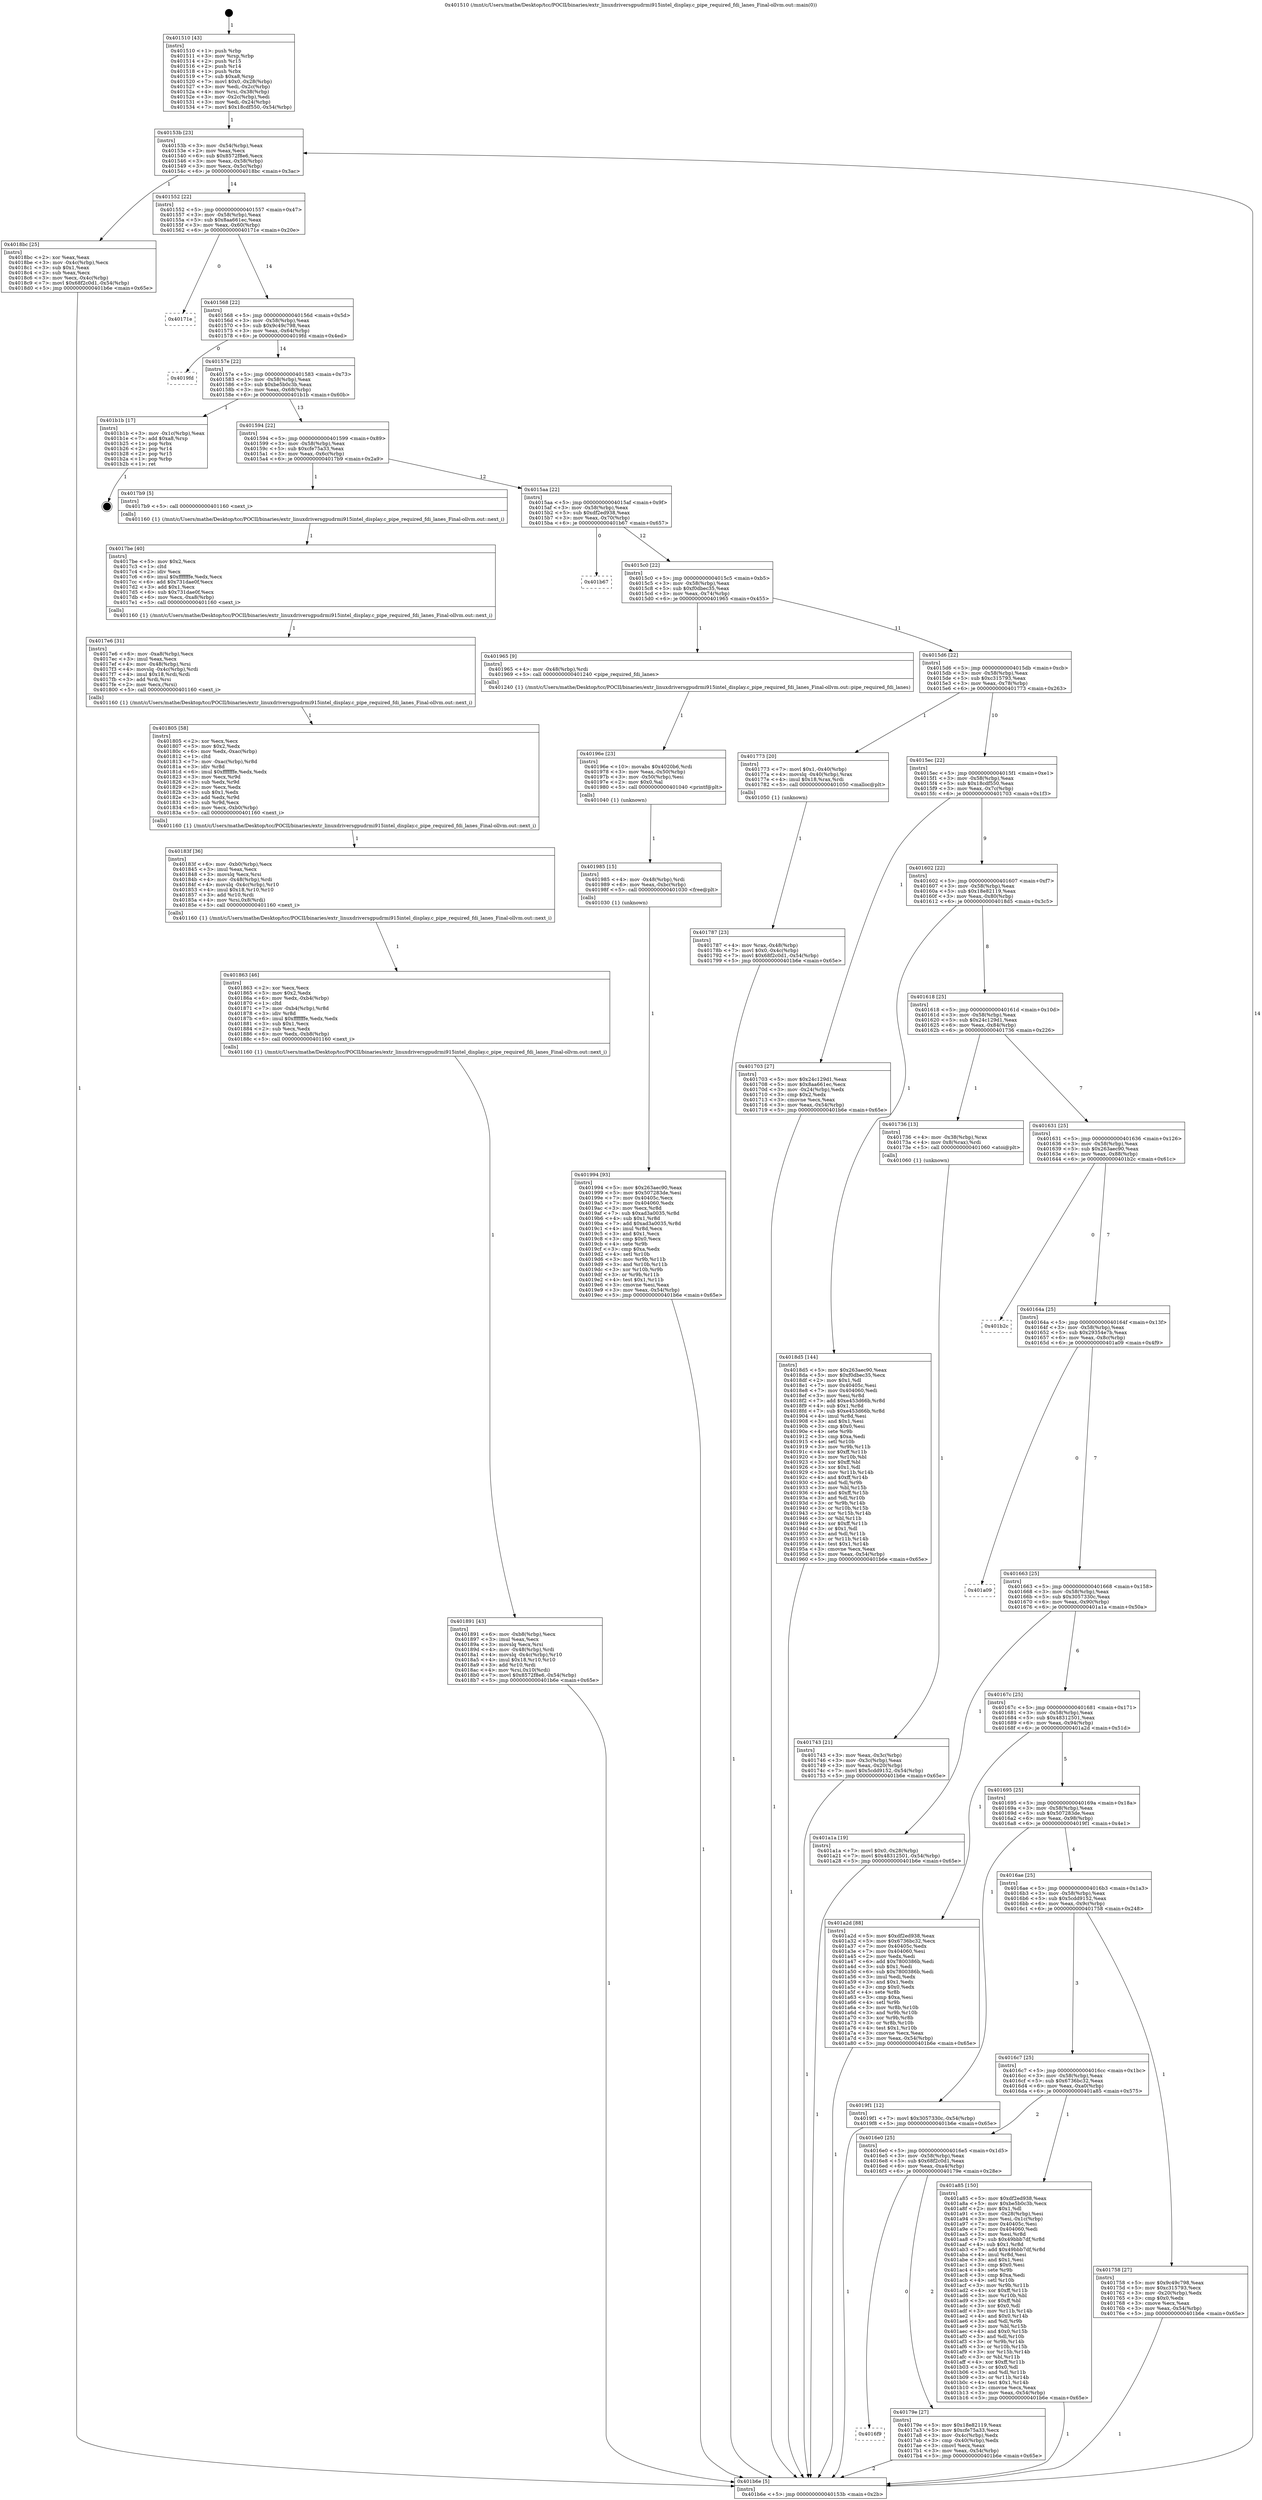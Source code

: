 digraph "0x401510" {
  label = "0x401510 (/mnt/c/Users/mathe/Desktop/tcc/POCII/binaries/extr_linuxdriversgpudrmi915intel_display.c_pipe_required_fdi_lanes_Final-ollvm.out::main(0))"
  labelloc = "t"
  node[shape=record]

  Entry [label="",width=0.3,height=0.3,shape=circle,fillcolor=black,style=filled]
  "0x40153b" [label="{
     0x40153b [23]\l
     | [instrs]\l
     &nbsp;&nbsp;0x40153b \<+3\>: mov -0x54(%rbp),%eax\l
     &nbsp;&nbsp;0x40153e \<+2\>: mov %eax,%ecx\l
     &nbsp;&nbsp;0x401540 \<+6\>: sub $0x8572f8e6,%ecx\l
     &nbsp;&nbsp;0x401546 \<+3\>: mov %eax,-0x58(%rbp)\l
     &nbsp;&nbsp;0x401549 \<+3\>: mov %ecx,-0x5c(%rbp)\l
     &nbsp;&nbsp;0x40154c \<+6\>: je 00000000004018bc \<main+0x3ac\>\l
  }"]
  "0x4018bc" [label="{
     0x4018bc [25]\l
     | [instrs]\l
     &nbsp;&nbsp;0x4018bc \<+2\>: xor %eax,%eax\l
     &nbsp;&nbsp;0x4018be \<+3\>: mov -0x4c(%rbp),%ecx\l
     &nbsp;&nbsp;0x4018c1 \<+3\>: sub $0x1,%eax\l
     &nbsp;&nbsp;0x4018c4 \<+2\>: sub %eax,%ecx\l
     &nbsp;&nbsp;0x4018c6 \<+3\>: mov %ecx,-0x4c(%rbp)\l
     &nbsp;&nbsp;0x4018c9 \<+7\>: movl $0x68f2c0d1,-0x54(%rbp)\l
     &nbsp;&nbsp;0x4018d0 \<+5\>: jmp 0000000000401b6e \<main+0x65e\>\l
  }"]
  "0x401552" [label="{
     0x401552 [22]\l
     | [instrs]\l
     &nbsp;&nbsp;0x401552 \<+5\>: jmp 0000000000401557 \<main+0x47\>\l
     &nbsp;&nbsp;0x401557 \<+3\>: mov -0x58(%rbp),%eax\l
     &nbsp;&nbsp;0x40155a \<+5\>: sub $0x8aa661ec,%eax\l
     &nbsp;&nbsp;0x40155f \<+3\>: mov %eax,-0x60(%rbp)\l
     &nbsp;&nbsp;0x401562 \<+6\>: je 000000000040171e \<main+0x20e\>\l
  }"]
  Exit [label="",width=0.3,height=0.3,shape=circle,fillcolor=black,style=filled,peripheries=2]
  "0x40171e" [label="{
     0x40171e\l
  }", style=dashed]
  "0x401568" [label="{
     0x401568 [22]\l
     | [instrs]\l
     &nbsp;&nbsp;0x401568 \<+5\>: jmp 000000000040156d \<main+0x5d\>\l
     &nbsp;&nbsp;0x40156d \<+3\>: mov -0x58(%rbp),%eax\l
     &nbsp;&nbsp;0x401570 \<+5\>: sub $0x9c49c798,%eax\l
     &nbsp;&nbsp;0x401575 \<+3\>: mov %eax,-0x64(%rbp)\l
     &nbsp;&nbsp;0x401578 \<+6\>: je 00000000004019fd \<main+0x4ed\>\l
  }"]
  "0x401994" [label="{
     0x401994 [93]\l
     | [instrs]\l
     &nbsp;&nbsp;0x401994 \<+5\>: mov $0x263aec90,%eax\l
     &nbsp;&nbsp;0x401999 \<+5\>: mov $0x507283de,%esi\l
     &nbsp;&nbsp;0x40199e \<+7\>: mov 0x40405c,%ecx\l
     &nbsp;&nbsp;0x4019a5 \<+7\>: mov 0x404060,%edx\l
     &nbsp;&nbsp;0x4019ac \<+3\>: mov %ecx,%r8d\l
     &nbsp;&nbsp;0x4019af \<+7\>: sub $0xad3a0035,%r8d\l
     &nbsp;&nbsp;0x4019b6 \<+4\>: sub $0x1,%r8d\l
     &nbsp;&nbsp;0x4019ba \<+7\>: add $0xad3a0035,%r8d\l
     &nbsp;&nbsp;0x4019c1 \<+4\>: imul %r8d,%ecx\l
     &nbsp;&nbsp;0x4019c5 \<+3\>: and $0x1,%ecx\l
     &nbsp;&nbsp;0x4019c8 \<+3\>: cmp $0x0,%ecx\l
     &nbsp;&nbsp;0x4019cb \<+4\>: sete %r9b\l
     &nbsp;&nbsp;0x4019cf \<+3\>: cmp $0xa,%edx\l
     &nbsp;&nbsp;0x4019d2 \<+4\>: setl %r10b\l
     &nbsp;&nbsp;0x4019d6 \<+3\>: mov %r9b,%r11b\l
     &nbsp;&nbsp;0x4019d9 \<+3\>: and %r10b,%r11b\l
     &nbsp;&nbsp;0x4019dc \<+3\>: xor %r10b,%r9b\l
     &nbsp;&nbsp;0x4019df \<+3\>: or %r9b,%r11b\l
     &nbsp;&nbsp;0x4019e2 \<+4\>: test $0x1,%r11b\l
     &nbsp;&nbsp;0x4019e6 \<+3\>: cmovne %esi,%eax\l
     &nbsp;&nbsp;0x4019e9 \<+3\>: mov %eax,-0x54(%rbp)\l
     &nbsp;&nbsp;0x4019ec \<+5\>: jmp 0000000000401b6e \<main+0x65e\>\l
  }"]
  "0x4019fd" [label="{
     0x4019fd\l
  }", style=dashed]
  "0x40157e" [label="{
     0x40157e [22]\l
     | [instrs]\l
     &nbsp;&nbsp;0x40157e \<+5\>: jmp 0000000000401583 \<main+0x73\>\l
     &nbsp;&nbsp;0x401583 \<+3\>: mov -0x58(%rbp),%eax\l
     &nbsp;&nbsp;0x401586 \<+5\>: sub $0xbe5b0c3b,%eax\l
     &nbsp;&nbsp;0x40158b \<+3\>: mov %eax,-0x68(%rbp)\l
     &nbsp;&nbsp;0x40158e \<+6\>: je 0000000000401b1b \<main+0x60b\>\l
  }"]
  "0x401985" [label="{
     0x401985 [15]\l
     | [instrs]\l
     &nbsp;&nbsp;0x401985 \<+4\>: mov -0x48(%rbp),%rdi\l
     &nbsp;&nbsp;0x401989 \<+6\>: mov %eax,-0xbc(%rbp)\l
     &nbsp;&nbsp;0x40198f \<+5\>: call 0000000000401030 \<free@plt\>\l
     | [calls]\l
     &nbsp;&nbsp;0x401030 \{1\} (unknown)\l
  }"]
  "0x401b1b" [label="{
     0x401b1b [17]\l
     | [instrs]\l
     &nbsp;&nbsp;0x401b1b \<+3\>: mov -0x1c(%rbp),%eax\l
     &nbsp;&nbsp;0x401b1e \<+7\>: add $0xa8,%rsp\l
     &nbsp;&nbsp;0x401b25 \<+1\>: pop %rbx\l
     &nbsp;&nbsp;0x401b26 \<+2\>: pop %r14\l
     &nbsp;&nbsp;0x401b28 \<+2\>: pop %r15\l
     &nbsp;&nbsp;0x401b2a \<+1\>: pop %rbp\l
     &nbsp;&nbsp;0x401b2b \<+1\>: ret\l
  }"]
  "0x401594" [label="{
     0x401594 [22]\l
     | [instrs]\l
     &nbsp;&nbsp;0x401594 \<+5\>: jmp 0000000000401599 \<main+0x89\>\l
     &nbsp;&nbsp;0x401599 \<+3\>: mov -0x58(%rbp),%eax\l
     &nbsp;&nbsp;0x40159c \<+5\>: sub $0xcfe75a33,%eax\l
     &nbsp;&nbsp;0x4015a1 \<+3\>: mov %eax,-0x6c(%rbp)\l
     &nbsp;&nbsp;0x4015a4 \<+6\>: je 00000000004017b9 \<main+0x2a9\>\l
  }"]
  "0x40196e" [label="{
     0x40196e [23]\l
     | [instrs]\l
     &nbsp;&nbsp;0x40196e \<+10\>: movabs $0x4020b6,%rdi\l
     &nbsp;&nbsp;0x401978 \<+3\>: mov %eax,-0x50(%rbp)\l
     &nbsp;&nbsp;0x40197b \<+3\>: mov -0x50(%rbp),%esi\l
     &nbsp;&nbsp;0x40197e \<+2\>: mov $0x0,%al\l
     &nbsp;&nbsp;0x401980 \<+5\>: call 0000000000401040 \<printf@plt\>\l
     | [calls]\l
     &nbsp;&nbsp;0x401040 \{1\} (unknown)\l
  }"]
  "0x4017b9" [label="{
     0x4017b9 [5]\l
     | [instrs]\l
     &nbsp;&nbsp;0x4017b9 \<+5\>: call 0000000000401160 \<next_i\>\l
     | [calls]\l
     &nbsp;&nbsp;0x401160 \{1\} (/mnt/c/Users/mathe/Desktop/tcc/POCII/binaries/extr_linuxdriversgpudrmi915intel_display.c_pipe_required_fdi_lanes_Final-ollvm.out::next_i)\l
  }"]
  "0x4015aa" [label="{
     0x4015aa [22]\l
     | [instrs]\l
     &nbsp;&nbsp;0x4015aa \<+5\>: jmp 00000000004015af \<main+0x9f\>\l
     &nbsp;&nbsp;0x4015af \<+3\>: mov -0x58(%rbp),%eax\l
     &nbsp;&nbsp;0x4015b2 \<+5\>: sub $0xdf2ed938,%eax\l
     &nbsp;&nbsp;0x4015b7 \<+3\>: mov %eax,-0x70(%rbp)\l
     &nbsp;&nbsp;0x4015ba \<+6\>: je 0000000000401b67 \<main+0x657\>\l
  }"]
  "0x401891" [label="{
     0x401891 [43]\l
     | [instrs]\l
     &nbsp;&nbsp;0x401891 \<+6\>: mov -0xb8(%rbp),%ecx\l
     &nbsp;&nbsp;0x401897 \<+3\>: imul %eax,%ecx\l
     &nbsp;&nbsp;0x40189a \<+3\>: movslq %ecx,%rsi\l
     &nbsp;&nbsp;0x40189d \<+4\>: mov -0x48(%rbp),%rdi\l
     &nbsp;&nbsp;0x4018a1 \<+4\>: movslq -0x4c(%rbp),%r10\l
     &nbsp;&nbsp;0x4018a5 \<+4\>: imul $0x18,%r10,%r10\l
     &nbsp;&nbsp;0x4018a9 \<+3\>: add %r10,%rdi\l
     &nbsp;&nbsp;0x4018ac \<+4\>: mov %rsi,0x10(%rdi)\l
     &nbsp;&nbsp;0x4018b0 \<+7\>: movl $0x8572f8e6,-0x54(%rbp)\l
     &nbsp;&nbsp;0x4018b7 \<+5\>: jmp 0000000000401b6e \<main+0x65e\>\l
  }"]
  "0x401b67" [label="{
     0x401b67\l
  }", style=dashed]
  "0x4015c0" [label="{
     0x4015c0 [22]\l
     | [instrs]\l
     &nbsp;&nbsp;0x4015c0 \<+5\>: jmp 00000000004015c5 \<main+0xb5\>\l
     &nbsp;&nbsp;0x4015c5 \<+3\>: mov -0x58(%rbp),%eax\l
     &nbsp;&nbsp;0x4015c8 \<+5\>: sub $0xf0dbec35,%eax\l
     &nbsp;&nbsp;0x4015cd \<+3\>: mov %eax,-0x74(%rbp)\l
     &nbsp;&nbsp;0x4015d0 \<+6\>: je 0000000000401965 \<main+0x455\>\l
  }"]
  "0x401863" [label="{
     0x401863 [46]\l
     | [instrs]\l
     &nbsp;&nbsp;0x401863 \<+2\>: xor %ecx,%ecx\l
     &nbsp;&nbsp;0x401865 \<+5\>: mov $0x2,%edx\l
     &nbsp;&nbsp;0x40186a \<+6\>: mov %edx,-0xb4(%rbp)\l
     &nbsp;&nbsp;0x401870 \<+1\>: cltd\l
     &nbsp;&nbsp;0x401871 \<+7\>: mov -0xb4(%rbp),%r8d\l
     &nbsp;&nbsp;0x401878 \<+3\>: idiv %r8d\l
     &nbsp;&nbsp;0x40187b \<+6\>: imul $0xfffffffe,%edx,%edx\l
     &nbsp;&nbsp;0x401881 \<+3\>: sub $0x1,%ecx\l
     &nbsp;&nbsp;0x401884 \<+2\>: sub %ecx,%edx\l
     &nbsp;&nbsp;0x401886 \<+6\>: mov %edx,-0xb8(%rbp)\l
     &nbsp;&nbsp;0x40188c \<+5\>: call 0000000000401160 \<next_i\>\l
     | [calls]\l
     &nbsp;&nbsp;0x401160 \{1\} (/mnt/c/Users/mathe/Desktop/tcc/POCII/binaries/extr_linuxdriversgpudrmi915intel_display.c_pipe_required_fdi_lanes_Final-ollvm.out::next_i)\l
  }"]
  "0x401965" [label="{
     0x401965 [9]\l
     | [instrs]\l
     &nbsp;&nbsp;0x401965 \<+4\>: mov -0x48(%rbp),%rdi\l
     &nbsp;&nbsp;0x401969 \<+5\>: call 0000000000401240 \<pipe_required_fdi_lanes\>\l
     | [calls]\l
     &nbsp;&nbsp;0x401240 \{1\} (/mnt/c/Users/mathe/Desktop/tcc/POCII/binaries/extr_linuxdriversgpudrmi915intel_display.c_pipe_required_fdi_lanes_Final-ollvm.out::pipe_required_fdi_lanes)\l
  }"]
  "0x4015d6" [label="{
     0x4015d6 [22]\l
     | [instrs]\l
     &nbsp;&nbsp;0x4015d6 \<+5\>: jmp 00000000004015db \<main+0xcb\>\l
     &nbsp;&nbsp;0x4015db \<+3\>: mov -0x58(%rbp),%eax\l
     &nbsp;&nbsp;0x4015de \<+5\>: sub $0xc315793,%eax\l
     &nbsp;&nbsp;0x4015e3 \<+3\>: mov %eax,-0x78(%rbp)\l
     &nbsp;&nbsp;0x4015e6 \<+6\>: je 0000000000401773 \<main+0x263\>\l
  }"]
  "0x40183f" [label="{
     0x40183f [36]\l
     | [instrs]\l
     &nbsp;&nbsp;0x40183f \<+6\>: mov -0xb0(%rbp),%ecx\l
     &nbsp;&nbsp;0x401845 \<+3\>: imul %eax,%ecx\l
     &nbsp;&nbsp;0x401848 \<+3\>: movslq %ecx,%rsi\l
     &nbsp;&nbsp;0x40184b \<+4\>: mov -0x48(%rbp),%rdi\l
     &nbsp;&nbsp;0x40184f \<+4\>: movslq -0x4c(%rbp),%r10\l
     &nbsp;&nbsp;0x401853 \<+4\>: imul $0x18,%r10,%r10\l
     &nbsp;&nbsp;0x401857 \<+3\>: add %r10,%rdi\l
     &nbsp;&nbsp;0x40185a \<+4\>: mov %rsi,0x8(%rdi)\l
     &nbsp;&nbsp;0x40185e \<+5\>: call 0000000000401160 \<next_i\>\l
     | [calls]\l
     &nbsp;&nbsp;0x401160 \{1\} (/mnt/c/Users/mathe/Desktop/tcc/POCII/binaries/extr_linuxdriversgpudrmi915intel_display.c_pipe_required_fdi_lanes_Final-ollvm.out::next_i)\l
  }"]
  "0x401773" [label="{
     0x401773 [20]\l
     | [instrs]\l
     &nbsp;&nbsp;0x401773 \<+7\>: movl $0x1,-0x40(%rbp)\l
     &nbsp;&nbsp;0x40177a \<+4\>: movslq -0x40(%rbp),%rax\l
     &nbsp;&nbsp;0x40177e \<+4\>: imul $0x18,%rax,%rdi\l
     &nbsp;&nbsp;0x401782 \<+5\>: call 0000000000401050 \<malloc@plt\>\l
     | [calls]\l
     &nbsp;&nbsp;0x401050 \{1\} (unknown)\l
  }"]
  "0x4015ec" [label="{
     0x4015ec [22]\l
     | [instrs]\l
     &nbsp;&nbsp;0x4015ec \<+5\>: jmp 00000000004015f1 \<main+0xe1\>\l
     &nbsp;&nbsp;0x4015f1 \<+3\>: mov -0x58(%rbp),%eax\l
     &nbsp;&nbsp;0x4015f4 \<+5\>: sub $0x18cdf550,%eax\l
     &nbsp;&nbsp;0x4015f9 \<+3\>: mov %eax,-0x7c(%rbp)\l
     &nbsp;&nbsp;0x4015fc \<+6\>: je 0000000000401703 \<main+0x1f3\>\l
  }"]
  "0x401805" [label="{
     0x401805 [58]\l
     | [instrs]\l
     &nbsp;&nbsp;0x401805 \<+2\>: xor %ecx,%ecx\l
     &nbsp;&nbsp;0x401807 \<+5\>: mov $0x2,%edx\l
     &nbsp;&nbsp;0x40180c \<+6\>: mov %edx,-0xac(%rbp)\l
     &nbsp;&nbsp;0x401812 \<+1\>: cltd\l
     &nbsp;&nbsp;0x401813 \<+7\>: mov -0xac(%rbp),%r8d\l
     &nbsp;&nbsp;0x40181a \<+3\>: idiv %r8d\l
     &nbsp;&nbsp;0x40181d \<+6\>: imul $0xfffffffe,%edx,%edx\l
     &nbsp;&nbsp;0x401823 \<+3\>: mov %ecx,%r9d\l
     &nbsp;&nbsp;0x401826 \<+3\>: sub %edx,%r9d\l
     &nbsp;&nbsp;0x401829 \<+2\>: mov %ecx,%edx\l
     &nbsp;&nbsp;0x40182b \<+3\>: sub $0x1,%edx\l
     &nbsp;&nbsp;0x40182e \<+3\>: add %edx,%r9d\l
     &nbsp;&nbsp;0x401831 \<+3\>: sub %r9d,%ecx\l
     &nbsp;&nbsp;0x401834 \<+6\>: mov %ecx,-0xb0(%rbp)\l
     &nbsp;&nbsp;0x40183a \<+5\>: call 0000000000401160 \<next_i\>\l
     | [calls]\l
     &nbsp;&nbsp;0x401160 \{1\} (/mnt/c/Users/mathe/Desktop/tcc/POCII/binaries/extr_linuxdriversgpudrmi915intel_display.c_pipe_required_fdi_lanes_Final-ollvm.out::next_i)\l
  }"]
  "0x401703" [label="{
     0x401703 [27]\l
     | [instrs]\l
     &nbsp;&nbsp;0x401703 \<+5\>: mov $0x24c129d1,%eax\l
     &nbsp;&nbsp;0x401708 \<+5\>: mov $0x8aa661ec,%ecx\l
     &nbsp;&nbsp;0x40170d \<+3\>: mov -0x24(%rbp),%edx\l
     &nbsp;&nbsp;0x401710 \<+3\>: cmp $0x2,%edx\l
     &nbsp;&nbsp;0x401713 \<+3\>: cmovne %ecx,%eax\l
     &nbsp;&nbsp;0x401716 \<+3\>: mov %eax,-0x54(%rbp)\l
     &nbsp;&nbsp;0x401719 \<+5\>: jmp 0000000000401b6e \<main+0x65e\>\l
  }"]
  "0x401602" [label="{
     0x401602 [22]\l
     | [instrs]\l
     &nbsp;&nbsp;0x401602 \<+5\>: jmp 0000000000401607 \<main+0xf7\>\l
     &nbsp;&nbsp;0x401607 \<+3\>: mov -0x58(%rbp),%eax\l
     &nbsp;&nbsp;0x40160a \<+5\>: sub $0x18e82119,%eax\l
     &nbsp;&nbsp;0x40160f \<+3\>: mov %eax,-0x80(%rbp)\l
     &nbsp;&nbsp;0x401612 \<+6\>: je 00000000004018d5 \<main+0x3c5\>\l
  }"]
  "0x401b6e" [label="{
     0x401b6e [5]\l
     | [instrs]\l
     &nbsp;&nbsp;0x401b6e \<+5\>: jmp 000000000040153b \<main+0x2b\>\l
  }"]
  "0x401510" [label="{
     0x401510 [43]\l
     | [instrs]\l
     &nbsp;&nbsp;0x401510 \<+1\>: push %rbp\l
     &nbsp;&nbsp;0x401511 \<+3\>: mov %rsp,%rbp\l
     &nbsp;&nbsp;0x401514 \<+2\>: push %r15\l
     &nbsp;&nbsp;0x401516 \<+2\>: push %r14\l
     &nbsp;&nbsp;0x401518 \<+1\>: push %rbx\l
     &nbsp;&nbsp;0x401519 \<+7\>: sub $0xa8,%rsp\l
     &nbsp;&nbsp;0x401520 \<+7\>: movl $0x0,-0x28(%rbp)\l
     &nbsp;&nbsp;0x401527 \<+3\>: mov %edi,-0x2c(%rbp)\l
     &nbsp;&nbsp;0x40152a \<+4\>: mov %rsi,-0x38(%rbp)\l
     &nbsp;&nbsp;0x40152e \<+3\>: mov -0x2c(%rbp),%edi\l
     &nbsp;&nbsp;0x401531 \<+3\>: mov %edi,-0x24(%rbp)\l
     &nbsp;&nbsp;0x401534 \<+7\>: movl $0x18cdf550,-0x54(%rbp)\l
  }"]
  "0x4017e6" [label="{
     0x4017e6 [31]\l
     | [instrs]\l
     &nbsp;&nbsp;0x4017e6 \<+6\>: mov -0xa8(%rbp),%ecx\l
     &nbsp;&nbsp;0x4017ec \<+3\>: imul %eax,%ecx\l
     &nbsp;&nbsp;0x4017ef \<+4\>: mov -0x48(%rbp),%rsi\l
     &nbsp;&nbsp;0x4017f3 \<+4\>: movslq -0x4c(%rbp),%rdi\l
     &nbsp;&nbsp;0x4017f7 \<+4\>: imul $0x18,%rdi,%rdi\l
     &nbsp;&nbsp;0x4017fb \<+3\>: add %rdi,%rsi\l
     &nbsp;&nbsp;0x4017fe \<+2\>: mov %ecx,(%rsi)\l
     &nbsp;&nbsp;0x401800 \<+5\>: call 0000000000401160 \<next_i\>\l
     | [calls]\l
     &nbsp;&nbsp;0x401160 \{1\} (/mnt/c/Users/mathe/Desktop/tcc/POCII/binaries/extr_linuxdriversgpudrmi915intel_display.c_pipe_required_fdi_lanes_Final-ollvm.out::next_i)\l
  }"]
  "0x4018d5" [label="{
     0x4018d5 [144]\l
     | [instrs]\l
     &nbsp;&nbsp;0x4018d5 \<+5\>: mov $0x263aec90,%eax\l
     &nbsp;&nbsp;0x4018da \<+5\>: mov $0xf0dbec35,%ecx\l
     &nbsp;&nbsp;0x4018df \<+2\>: mov $0x1,%dl\l
     &nbsp;&nbsp;0x4018e1 \<+7\>: mov 0x40405c,%esi\l
     &nbsp;&nbsp;0x4018e8 \<+7\>: mov 0x404060,%edi\l
     &nbsp;&nbsp;0x4018ef \<+3\>: mov %esi,%r8d\l
     &nbsp;&nbsp;0x4018f2 \<+7\>: add $0xe453d66b,%r8d\l
     &nbsp;&nbsp;0x4018f9 \<+4\>: sub $0x1,%r8d\l
     &nbsp;&nbsp;0x4018fd \<+7\>: sub $0xe453d66b,%r8d\l
     &nbsp;&nbsp;0x401904 \<+4\>: imul %r8d,%esi\l
     &nbsp;&nbsp;0x401908 \<+3\>: and $0x1,%esi\l
     &nbsp;&nbsp;0x40190b \<+3\>: cmp $0x0,%esi\l
     &nbsp;&nbsp;0x40190e \<+4\>: sete %r9b\l
     &nbsp;&nbsp;0x401912 \<+3\>: cmp $0xa,%edi\l
     &nbsp;&nbsp;0x401915 \<+4\>: setl %r10b\l
     &nbsp;&nbsp;0x401919 \<+3\>: mov %r9b,%r11b\l
     &nbsp;&nbsp;0x40191c \<+4\>: xor $0xff,%r11b\l
     &nbsp;&nbsp;0x401920 \<+3\>: mov %r10b,%bl\l
     &nbsp;&nbsp;0x401923 \<+3\>: xor $0xff,%bl\l
     &nbsp;&nbsp;0x401926 \<+3\>: xor $0x1,%dl\l
     &nbsp;&nbsp;0x401929 \<+3\>: mov %r11b,%r14b\l
     &nbsp;&nbsp;0x40192c \<+4\>: and $0xff,%r14b\l
     &nbsp;&nbsp;0x401930 \<+3\>: and %dl,%r9b\l
     &nbsp;&nbsp;0x401933 \<+3\>: mov %bl,%r15b\l
     &nbsp;&nbsp;0x401936 \<+4\>: and $0xff,%r15b\l
     &nbsp;&nbsp;0x40193a \<+3\>: and %dl,%r10b\l
     &nbsp;&nbsp;0x40193d \<+3\>: or %r9b,%r14b\l
     &nbsp;&nbsp;0x401940 \<+3\>: or %r10b,%r15b\l
     &nbsp;&nbsp;0x401943 \<+3\>: xor %r15b,%r14b\l
     &nbsp;&nbsp;0x401946 \<+3\>: or %bl,%r11b\l
     &nbsp;&nbsp;0x401949 \<+4\>: xor $0xff,%r11b\l
     &nbsp;&nbsp;0x40194d \<+3\>: or $0x1,%dl\l
     &nbsp;&nbsp;0x401950 \<+3\>: and %dl,%r11b\l
     &nbsp;&nbsp;0x401953 \<+3\>: or %r11b,%r14b\l
     &nbsp;&nbsp;0x401956 \<+4\>: test $0x1,%r14b\l
     &nbsp;&nbsp;0x40195a \<+3\>: cmovne %ecx,%eax\l
     &nbsp;&nbsp;0x40195d \<+3\>: mov %eax,-0x54(%rbp)\l
     &nbsp;&nbsp;0x401960 \<+5\>: jmp 0000000000401b6e \<main+0x65e\>\l
  }"]
  "0x401618" [label="{
     0x401618 [25]\l
     | [instrs]\l
     &nbsp;&nbsp;0x401618 \<+5\>: jmp 000000000040161d \<main+0x10d\>\l
     &nbsp;&nbsp;0x40161d \<+3\>: mov -0x58(%rbp),%eax\l
     &nbsp;&nbsp;0x401620 \<+5\>: sub $0x24c129d1,%eax\l
     &nbsp;&nbsp;0x401625 \<+6\>: mov %eax,-0x84(%rbp)\l
     &nbsp;&nbsp;0x40162b \<+6\>: je 0000000000401736 \<main+0x226\>\l
  }"]
  "0x4017be" [label="{
     0x4017be [40]\l
     | [instrs]\l
     &nbsp;&nbsp;0x4017be \<+5\>: mov $0x2,%ecx\l
     &nbsp;&nbsp;0x4017c3 \<+1\>: cltd\l
     &nbsp;&nbsp;0x4017c4 \<+2\>: idiv %ecx\l
     &nbsp;&nbsp;0x4017c6 \<+6\>: imul $0xfffffffe,%edx,%ecx\l
     &nbsp;&nbsp;0x4017cc \<+6\>: add $0x731dae0f,%ecx\l
     &nbsp;&nbsp;0x4017d2 \<+3\>: add $0x1,%ecx\l
     &nbsp;&nbsp;0x4017d5 \<+6\>: sub $0x731dae0f,%ecx\l
     &nbsp;&nbsp;0x4017db \<+6\>: mov %ecx,-0xa8(%rbp)\l
     &nbsp;&nbsp;0x4017e1 \<+5\>: call 0000000000401160 \<next_i\>\l
     | [calls]\l
     &nbsp;&nbsp;0x401160 \{1\} (/mnt/c/Users/mathe/Desktop/tcc/POCII/binaries/extr_linuxdriversgpudrmi915intel_display.c_pipe_required_fdi_lanes_Final-ollvm.out::next_i)\l
  }"]
  "0x401736" [label="{
     0x401736 [13]\l
     | [instrs]\l
     &nbsp;&nbsp;0x401736 \<+4\>: mov -0x38(%rbp),%rax\l
     &nbsp;&nbsp;0x40173a \<+4\>: mov 0x8(%rax),%rdi\l
     &nbsp;&nbsp;0x40173e \<+5\>: call 0000000000401060 \<atoi@plt\>\l
     | [calls]\l
     &nbsp;&nbsp;0x401060 \{1\} (unknown)\l
  }"]
  "0x401631" [label="{
     0x401631 [25]\l
     | [instrs]\l
     &nbsp;&nbsp;0x401631 \<+5\>: jmp 0000000000401636 \<main+0x126\>\l
     &nbsp;&nbsp;0x401636 \<+3\>: mov -0x58(%rbp),%eax\l
     &nbsp;&nbsp;0x401639 \<+5\>: sub $0x263aec90,%eax\l
     &nbsp;&nbsp;0x40163e \<+6\>: mov %eax,-0x88(%rbp)\l
     &nbsp;&nbsp;0x401644 \<+6\>: je 0000000000401b2c \<main+0x61c\>\l
  }"]
  "0x401743" [label="{
     0x401743 [21]\l
     | [instrs]\l
     &nbsp;&nbsp;0x401743 \<+3\>: mov %eax,-0x3c(%rbp)\l
     &nbsp;&nbsp;0x401746 \<+3\>: mov -0x3c(%rbp),%eax\l
     &nbsp;&nbsp;0x401749 \<+3\>: mov %eax,-0x20(%rbp)\l
     &nbsp;&nbsp;0x40174c \<+7\>: movl $0x5cdd9152,-0x54(%rbp)\l
     &nbsp;&nbsp;0x401753 \<+5\>: jmp 0000000000401b6e \<main+0x65e\>\l
  }"]
  "0x4016f9" [label="{
     0x4016f9\l
  }", style=dashed]
  "0x401b2c" [label="{
     0x401b2c\l
  }", style=dashed]
  "0x40164a" [label="{
     0x40164a [25]\l
     | [instrs]\l
     &nbsp;&nbsp;0x40164a \<+5\>: jmp 000000000040164f \<main+0x13f\>\l
     &nbsp;&nbsp;0x40164f \<+3\>: mov -0x58(%rbp),%eax\l
     &nbsp;&nbsp;0x401652 \<+5\>: sub $0x29354e7b,%eax\l
     &nbsp;&nbsp;0x401657 \<+6\>: mov %eax,-0x8c(%rbp)\l
     &nbsp;&nbsp;0x40165d \<+6\>: je 0000000000401a09 \<main+0x4f9\>\l
  }"]
  "0x40179e" [label="{
     0x40179e [27]\l
     | [instrs]\l
     &nbsp;&nbsp;0x40179e \<+5\>: mov $0x18e82119,%eax\l
     &nbsp;&nbsp;0x4017a3 \<+5\>: mov $0xcfe75a33,%ecx\l
     &nbsp;&nbsp;0x4017a8 \<+3\>: mov -0x4c(%rbp),%edx\l
     &nbsp;&nbsp;0x4017ab \<+3\>: cmp -0x40(%rbp),%edx\l
     &nbsp;&nbsp;0x4017ae \<+3\>: cmovl %ecx,%eax\l
     &nbsp;&nbsp;0x4017b1 \<+3\>: mov %eax,-0x54(%rbp)\l
     &nbsp;&nbsp;0x4017b4 \<+5\>: jmp 0000000000401b6e \<main+0x65e\>\l
  }"]
  "0x401a09" [label="{
     0x401a09\l
  }", style=dashed]
  "0x401663" [label="{
     0x401663 [25]\l
     | [instrs]\l
     &nbsp;&nbsp;0x401663 \<+5\>: jmp 0000000000401668 \<main+0x158\>\l
     &nbsp;&nbsp;0x401668 \<+3\>: mov -0x58(%rbp),%eax\l
     &nbsp;&nbsp;0x40166b \<+5\>: sub $0x3057330c,%eax\l
     &nbsp;&nbsp;0x401670 \<+6\>: mov %eax,-0x90(%rbp)\l
     &nbsp;&nbsp;0x401676 \<+6\>: je 0000000000401a1a \<main+0x50a\>\l
  }"]
  "0x4016e0" [label="{
     0x4016e0 [25]\l
     | [instrs]\l
     &nbsp;&nbsp;0x4016e0 \<+5\>: jmp 00000000004016e5 \<main+0x1d5\>\l
     &nbsp;&nbsp;0x4016e5 \<+3\>: mov -0x58(%rbp),%eax\l
     &nbsp;&nbsp;0x4016e8 \<+5\>: sub $0x68f2c0d1,%eax\l
     &nbsp;&nbsp;0x4016ed \<+6\>: mov %eax,-0xa4(%rbp)\l
     &nbsp;&nbsp;0x4016f3 \<+6\>: je 000000000040179e \<main+0x28e\>\l
  }"]
  "0x401a1a" [label="{
     0x401a1a [19]\l
     | [instrs]\l
     &nbsp;&nbsp;0x401a1a \<+7\>: movl $0x0,-0x28(%rbp)\l
     &nbsp;&nbsp;0x401a21 \<+7\>: movl $0x48312501,-0x54(%rbp)\l
     &nbsp;&nbsp;0x401a28 \<+5\>: jmp 0000000000401b6e \<main+0x65e\>\l
  }"]
  "0x40167c" [label="{
     0x40167c [25]\l
     | [instrs]\l
     &nbsp;&nbsp;0x40167c \<+5\>: jmp 0000000000401681 \<main+0x171\>\l
     &nbsp;&nbsp;0x401681 \<+3\>: mov -0x58(%rbp),%eax\l
     &nbsp;&nbsp;0x401684 \<+5\>: sub $0x48312501,%eax\l
     &nbsp;&nbsp;0x401689 \<+6\>: mov %eax,-0x94(%rbp)\l
     &nbsp;&nbsp;0x40168f \<+6\>: je 0000000000401a2d \<main+0x51d\>\l
  }"]
  "0x401a85" [label="{
     0x401a85 [150]\l
     | [instrs]\l
     &nbsp;&nbsp;0x401a85 \<+5\>: mov $0xdf2ed938,%eax\l
     &nbsp;&nbsp;0x401a8a \<+5\>: mov $0xbe5b0c3b,%ecx\l
     &nbsp;&nbsp;0x401a8f \<+2\>: mov $0x1,%dl\l
     &nbsp;&nbsp;0x401a91 \<+3\>: mov -0x28(%rbp),%esi\l
     &nbsp;&nbsp;0x401a94 \<+3\>: mov %esi,-0x1c(%rbp)\l
     &nbsp;&nbsp;0x401a97 \<+7\>: mov 0x40405c,%esi\l
     &nbsp;&nbsp;0x401a9e \<+7\>: mov 0x404060,%edi\l
     &nbsp;&nbsp;0x401aa5 \<+3\>: mov %esi,%r8d\l
     &nbsp;&nbsp;0x401aa8 \<+7\>: sub $0x49bbb7df,%r8d\l
     &nbsp;&nbsp;0x401aaf \<+4\>: sub $0x1,%r8d\l
     &nbsp;&nbsp;0x401ab3 \<+7\>: add $0x49bbb7df,%r8d\l
     &nbsp;&nbsp;0x401aba \<+4\>: imul %r8d,%esi\l
     &nbsp;&nbsp;0x401abe \<+3\>: and $0x1,%esi\l
     &nbsp;&nbsp;0x401ac1 \<+3\>: cmp $0x0,%esi\l
     &nbsp;&nbsp;0x401ac4 \<+4\>: sete %r9b\l
     &nbsp;&nbsp;0x401ac8 \<+3\>: cmp $0xa,%edi\l
     &nbsp;&nbsp;0x401acb \<+4\>: setl %r10b\l
     &nbsp;&nbsp;0x401acf \<+3\>: mov %r9b,%r11b\l
     &nbsp;&nbsp;0x401ad2 \<+4\>: xor $0xff,%r11b\l
     &nbsp;&nbsp;0x401ad6 \<+3\>: mov %r10b,%bl\l
     &nbsp;&nbsp;0x401ad9 \<+3\>: xor $0xff,%bl\l
     &nbsp;&nbsp;0x401adc \<+3\>: xor $0x0,%dl\l
     &nbsp;&nbsp;0x401adf \<+3\>: mov %r11b,%r14b\l
     &nbsp;&nbsp;0x401ae2 \<+4\>: and $0x0,%r14b\l
     &nbsp;&nbsp;0x401ae6 \<+3\>: and %dl,%r9b\l
     &nbsp;&nbsp;0x401ae9 \<+3\>: mov %bl,%r15b\l
     &nbsp;&nbsp;0x401aec \<+4\>: and $0x0,%r15b\l
     &nbsp;&nbsp;0x401af0 \<+3\>: and %dl,%r10b\l
     &nbsp;&nbsp;0x401af3 \<+3\>: or %r9b,%r14b\l
     &nbsp;&nbsp;0x401af6 \<+3\>: or %r10b,%r15b\l
     &nbsp;&nbsp;0x401af9 \<+3\>: xor %r15b,%r14b\l
     &nbsp;&nbsp;0x401afc \<+3\>: or %bl,%r11b\l
     &nbsp;&nbsp;0x401aff \<+4\>: xor $0xff,%r11b\l
     &nbsp;&nbsp;0x401b03 \<+3\>: or $0x0,%dl\l
     &nbsp;&nbsp;0x401b06 \<+3\>: and %dl,%r11b\l
     &nbsp;&nbsp;0x401b09 \<+3\>: or %r11b,%r14b\l
     &nbsp;&nbsp;0x401b0c \<+4\>: test $0x1,%r14b\l
     &nbsp;&nbsp;0x401b10 \<+3\>: cmovne %ecx,%eax\l
     &nbsp;&nbsp;0x401b13 \<+3\>: mov %eax,-0x54(%rbp)\l
     &nbsp;&nbsp;0x401b16 \<+5\>: jmp 0000000000401b6e \<main+0x65e\>\l
  }"]
  "0x401a2d" [label="{
     0x401a2d [88]\l
     | [instrs]\l
     &nbsp;&nbsp;0x401a2d \<+5\>: mov $0xdf2ed938,%eax\l
     &nbsp;&nbsp;0x401a32 \<+5\>: mov $0x6736bc32,%ecx\l
     &nbsp;&nbsp;0x401a37 \<+7\>: mov 0x40405c,%edx\l
     &nbsp;&nbsp;0x401a3e \<+7\>: mov 0x404060,%esi\l
     &nbsp;&nbsp;0x401a45 \<+2\>: mov %edx,%edi\l
     &nbsp;&nbsp;0x401a47 \<+6\>: add $0x7800386b,%edi\l
     &nbsp;&nbsp;0x401a4d \<+3\>: sub $0x1,%edi\l
     &nbsp;&nbsp;0x401a50 \<+6\>: sub $0x7800386b,%edi\l
     &nbsp;&nbsp;0x401a56 \<+3\>: imul %edi,%edx\l
     &nbsp;&nbsp;0x401a59 \<+3\>: and $0x1,%edx\l
     &nbsp;&nbsp;0x401a5c \<+3\>: cmp $0x0,%edx\l
     &nbsp;&nbsp;0x401a5f \<+4\>: sete %r8b\l
     &nbsp;&nbsp;0x401a63 \<+3\>: cmp $0xa,%esi\l
     &nbsp;&nbsp;0x401a66 \<+4\>: setl %r9b\l
     &nbsp;&nbsp;0x401a6a \<+3\>: mov %r8b,%r10b\l
     &nbsp;&nbsp;0x401a6d \<+3\>: and %r9b,%r10b\l
     &nbsp;&nbsp;0x401a70 \<+3\>: xor %r9b,%r8b\l
     &nbsp;&nbsp;0x401a73 \<+3\>: or %r8b,%r10b\l
     &nbsp;&nbsp;0x401a76 \<+4\>: test $0x1,%r10b\l
     &nbsp;&nbsp;0x401a7a \<+3\>: cmovne %ecx,%eax\l
     &nbsp;&nbsp;0x401a7d \<+3\>: mov %eax,-0x54(%rbp)\l
     &nbsp;&nbsp;0x401a80 \<+5\>: jmp 0000000000401b6e \<main+0x65e\>\l
  }"]
  "0x401695" [label="{
     0x401695 [25]\l
     | [instrs]\l
     &nbsp;&nbsp;0x401695 \<+5\>: jmp 000000000040169a \<main+0x18a\>\l
     &nbsp;&nbsp;0x40169a \<+3\>: mov -0x58(%rbp),%eax\l
     &nbsp;&nbsp;0x40169d \<+5\>: sub $0x507283de,%eax\l
     &nbsp;&nbsp;0x4016a2 \<+6\>: mov %eax,-0x98(%rbp)\l
     &nbsp;&nbsp;0x4016a8 \<+6\>: je 00000000004019f1 \<main+0x4e1\>\l
  }"]
  "0x401787" [label="{
     0x401787 [23]\l
     | [instrs]\l
     &nbsp;&nbsp;0x401787 \<+4\>: mov %rax,-0x48(%rbp)\l
     &nbsp;&nbsp;0x40178b \<+7\>: movl $0x0,-0x4c(%rbp)\l
     &nbsp;&nbsp;0x401792 \<+7\>: movl $0x68f2c0d1,-0x54(%rbp)\l
     &nbsp;&nbsp;0x401799 \<+5\>: jmp 0000000000401b6e \<main+0x65e\>\l
  }"]
  "0x4019f1" [label="{
     0x4019f1 [12]\l
     | [instrs]\l
     &nbsp;&nbsp;0x4019f1 \<+7\>: movl $0x3057330c,-0x54(%rbp)\l
     &nbsp;&nbsp;0x4019f8 \<+5\>: jmp 0000000000401b6e \<main+0x65e\>\l
  }"]
  "0x4016ae" [label="{
     0x4016ae [25]\l
     | [instrs]\l
     &nbsp;&nbsp;0x4016ae \<+5\>: jmp 00000000004016b3 \<main+0x1a3\>\l
     &nbsp;&nbsp;0x4016b3 \<+3\>: mov -0x58(%rbp),%eax\l
     &nbsp;&nbsp;0x4016b6 \<+5\>: sub $0x5cdd9152,%eax\l
     &nbsp;&nbsp;0x4016bb \<+6\>: mov %eax,-0x9c(%rbp)\l
     &nbsp;&nbsp;0x4016c1 \<+6\>: je 0000000000401758 \<main+0x248\>\l
  }"]
  "0x4016c7" [label="{
     0x4016c7 [25]\l
     | [instrs]\l
     &nbsp;&nbsp;0x4016c7 \<+5\>: jmp 00000000004016cc \<main+0x1bc\>\l
     &nbsp;&nbsp;0x4016cc \<+3\>: mov -0x58(%rbp),%eax\l
     &nbsp;&nbsp;0x4016cf \<+5\>: sub $0x6736bc32,%eax\l
     &nbsp;&nbsp;0x4016d4 \<+6\>: mov %eax,-0xa0(%rbp)\l
     &nbsp;&nbsp;0x4016da \<+6\>: je 0000000000401a85 \<main+0x575\>\l
  }"]
  "0x401758" [label="{
     0x401758 [27]\l
     | [instrs]\l
     &nbsp;&nbsp;0x401758 \<+5\>: mov $0x9c49c798,%eax\l
     &nbsp;&nbsp;0x40175d \<+5\>: mov $0xc315793,%ecx\l
     &nbsp;&nbsp;0x401762 \<+3\>: mov -0x20(%rbp),%edx\l
     &nbsp;&nbsp;0x401765 \<+3\>: cmp $0x0,%edx\l
     &nbsp;&nbsp;0x401768 \<+3\>: cmove %ecx,%eax\l
     &nbsp;&nbsp;0x40176b \<+3\>: mov %eax,-0x54(%rbp)\l
     &nbsp;&nbsp;0x40176e \<+5\>: jmp 0000000000401b6e \<main+0x65e\>\l
  }"]
  Entry -> "0x401510" [label=" 1"]
  "0x40153b" -> "0x4018bc" [label=" 1"]
  "0x40153b" -> "0x401552" [label=" 14"]
  "0x401b1b" -> Exit [label=" 1"]
  "0x401552" -> "0x40171e" [label=" 0"]
  "0x401552" -> "0x401568" [label=" 14"]
  "0x401a85" -> "0x401b6e" [label=" 1"]
  "0x401568" -> "0x4019fd" [label=" 0"]
  "0x401568" -> "0x40157e" [label=" 14"]
  "0x401a2d" -> "0x401b6e" [label=" 1"]
  "0x40157e" -> "0x401b1b" [label=" 1"]
  "0x40157e" -> "0x401594" [label=" 13"]
  "0x401a1a" -> "0x401b6e" [label=" 1"]
  "0x401594" -> "0x4017b9" [label=" 1"]
  "0x401594" -> "0x4015aa" [label=" 12"]
  "0x4019f1" -> "0x401b6e" [label=" 1"]
  "0x4015aa" -> "0x401b67" [label=" 0"]
  "0x4015aa" -> "0x4015c0" [label=" 12"]
  "0x401994" -> "0x401b6e" [label=" 1"]
  "0x4015c0" -> "0x401965" [label=" 1"]
  "0x4015c0" -> "0x4015d6" [label=" 11"]
  "0x401985" -> "0x401994" [label=" 1"]
  "0x4015d6" -> "0x401773" [label=" 1"]
  "0x4015d6" -> "0x4015ec" [label=" 10"]
  "0x40196e" -> "0x401985" [label=" 1"]
  "0x4015ec" -> "0x401703" [label=" 1"]
  "0x4015ec" -> "0x401602" [label=" 9"]
  "0x401703" -> "0x401b6e" [label=" 1"]
  "0x401510" -> "0x40153b" [label=" 1"]
  "0x401b6e" -> "0x40153b" [label=" 14"]
  "0x401965" -> "0x40196e" [label=" 1"]
  "0x401602" -> "0x4018d5" [label=" 1"]
  "0x401602" -> "0x401618" [label=" 8"]
  "0x4018d5" -> "0x401b6e" [label=" 1"]
  "0x401618" -> "0x401736" [label=" 1"]
  "0x401618" -> "0x401631" [label=" 7"]
  "0x401736" -> "0x401743" [label=" 1"]
  "0x401743" -> "0x401b6e" [label=" 1"]
  "0x4018bc" -> "0x401b6e" [label=" 1"]
  "0x401631" -> "0x401b2c" [label=" 0"]
  "0x401631" -> "0x40164a" [label=" 7"]
  "0x401891" -> "0x401b6e" [label=" 1"]
  "0x40164a" -> "0x401a09" [label=" 0"]
  "0x40164a" -> "0x401663" [label=" 7"]
  "0x401863" -> "0x401891" [label=" 1"]
  "0x401663" -> "0x401a1a" [label=" 1"]
  "0x401663" -> "0x40167c" [label=" 6"]
  "0x401805" -> "0x40183f" [label=" 1"]
  "0x40167c" -> "0x401a2d" [label=" 1"]
  "0x40167c" -> "0x401695" [label=" 5"]
  "0x4017e6" -> "0x401805" [label=" 1"]
  "0x401695" -> "0x4019f1" [label=" 1"]
  "0x401695" -> "0x4016ae" [label=" 4"]
  "0x4017b9" -> "0x4017be" [label=" 1"]
  "0x4016ae" -> "0x401758" [label=" 1"]
  "0x4016ae" -> "0x4016c7" [label=" 3"]
  "0x401758" -> "0x401b6e" [label=" 1"]
  "0x401773" -> "0x401787" [label=" 1"]
  "0x401787" -> "0x401b6e" [label=" 1"]
  "0x4017be" -> "0x4017e6" [label=" 1"]
  "0x4016c7" -> "0x401a85" [label=" 1"]
  "0x4016c7" -> "0x4016e0" [label=" 2"]
  "0x40183f" -> "0x401863" [label=" 1"]
  "0x4016e0" -> "0x40179e" [label=" 2"]
  "0x4016e0" -> "0x4016f9" [label=" 0"]
  "0x40179e" -> "0x401b6e" [label=" 2"]
}
